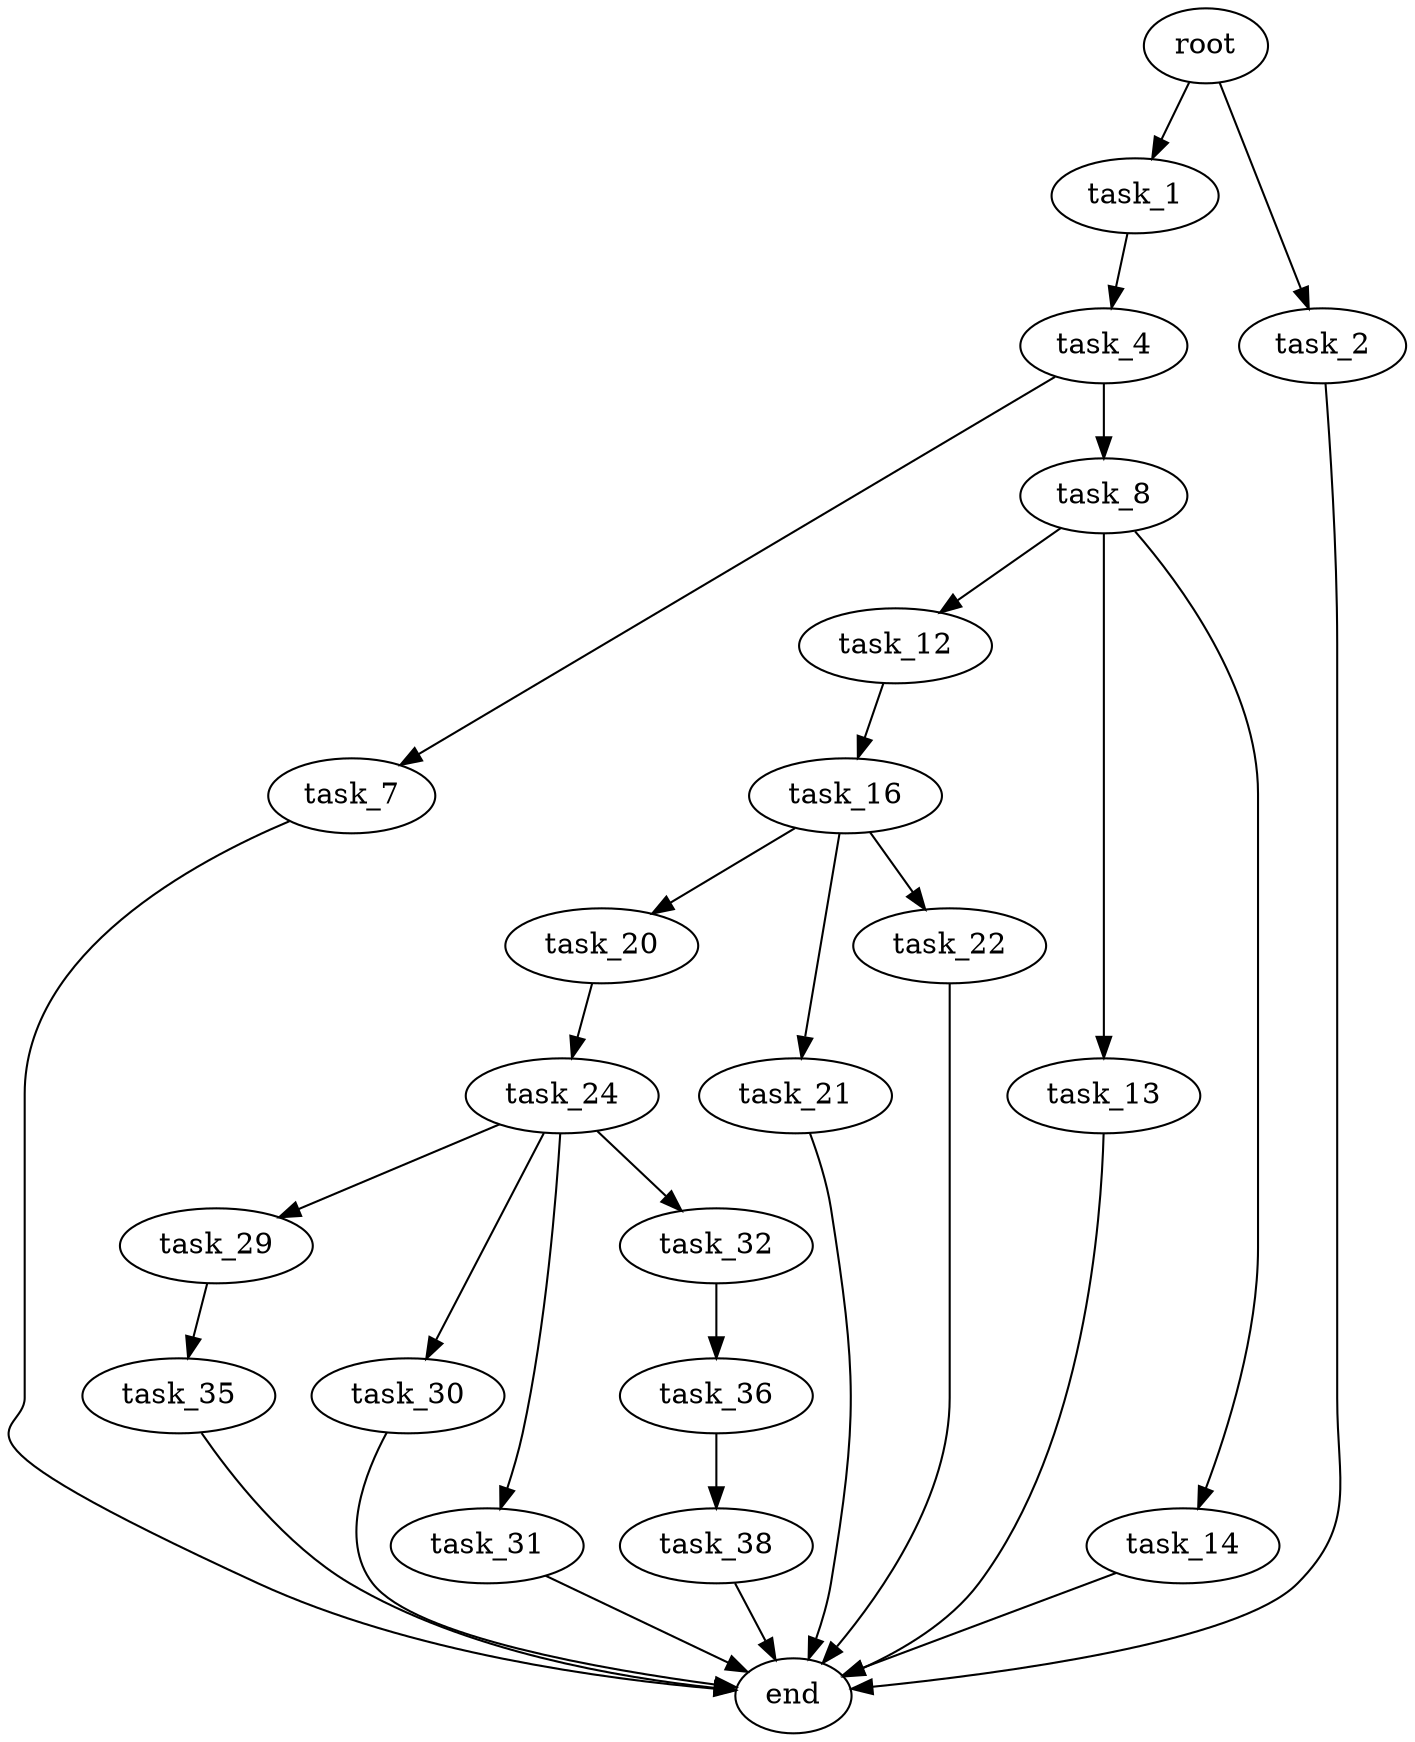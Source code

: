 digraph G {
  root [size="0.000000"];
  task_1 [size="310978201514.000000"];
  task_2 [size="717861153333.000000"];
  task_4 [size="38888667408.000000"];
  end [size="0.000000"];
  task_7 [size="92714313793.000000"];
  task_8 [size="368293445632.000000"];
  task_12 [size="1641654383.000000"];
  task_13 [size="867318570459.000000"];
  task_14 [size="28991029248.000000"];
  task_16 [size="83968368825.000000"];
  task_20 [size="1073741824000.000000"];
  task_21 [size="31108322732.000000"];
  task_22 [size="28991029248.000000"];
  task_24 [size="130450271304.000000"];
  task_29 [size="782757789696.000000"];
  task_30 [size="152218761700.000000"];
  task_31 [size="308053934.000000"];
  task_32 [size="24604797794.000000"];
  task_35 [size="11472904435.000000"];
  task_36 [size="20083891163.000000"];
  task_38 [size="28478574697.000000"];

  root -> task_1 [size="1.000000"];
  root -> task_2 [size="1.000000"];
  task_1 -> task_4 [size="411041792.000000"];
  task_2 -> end [size="1.000000"];
  task_4 -> task_7 [size="134217728.000000"];
  task_4 -> task_8 [size="134217728.000000"];
  task_7 -> end [size="1.000000"];
  task_8 -> task_12 [size="411041792.000000"];
  task_8 -> task_13 [size="411041792.000000"];
  task_8 -> task_14 [size="411041792.000000"];
  task_12 -> task_16 [size="33554432.000000"];
  task_13 -> end [size="1.000000"];
  task_14 -> end [size="1.000000"];
  task_16 -> task_20 [size="301989888.000000"];
  task_16 -> task_21 [size="301989888.000000"];
  task_16 -> task_22 [size="301989888.000000"];
  task_20 -> task_24 [size="838860800.000000"];
  task_21 -> end [size="1.000000"];
  task_22 -> end [size="1.000000"];
  task_24 -> task_29 [size="134217728.000000"];
  task_24 -> task_30 [size="134217728.000000"];
  task_24 -> task_31 [size="134217728.000000"];
  task_24 -> task_32 [size="134217728.000000"];
  task_29 -> task_35 [size="679477248.000000"];
  task_30 -> end [size="1.000000"];
  task_31 -> end [size="1.000000"];
  task_32 -> task_36 [size="838860800.000000"];
  task_35 -> end [size="1.000000"];
  task_36 -> task_38 [size="75497472.000000"];
  task_38 -> end [size="1.000000"];
}
